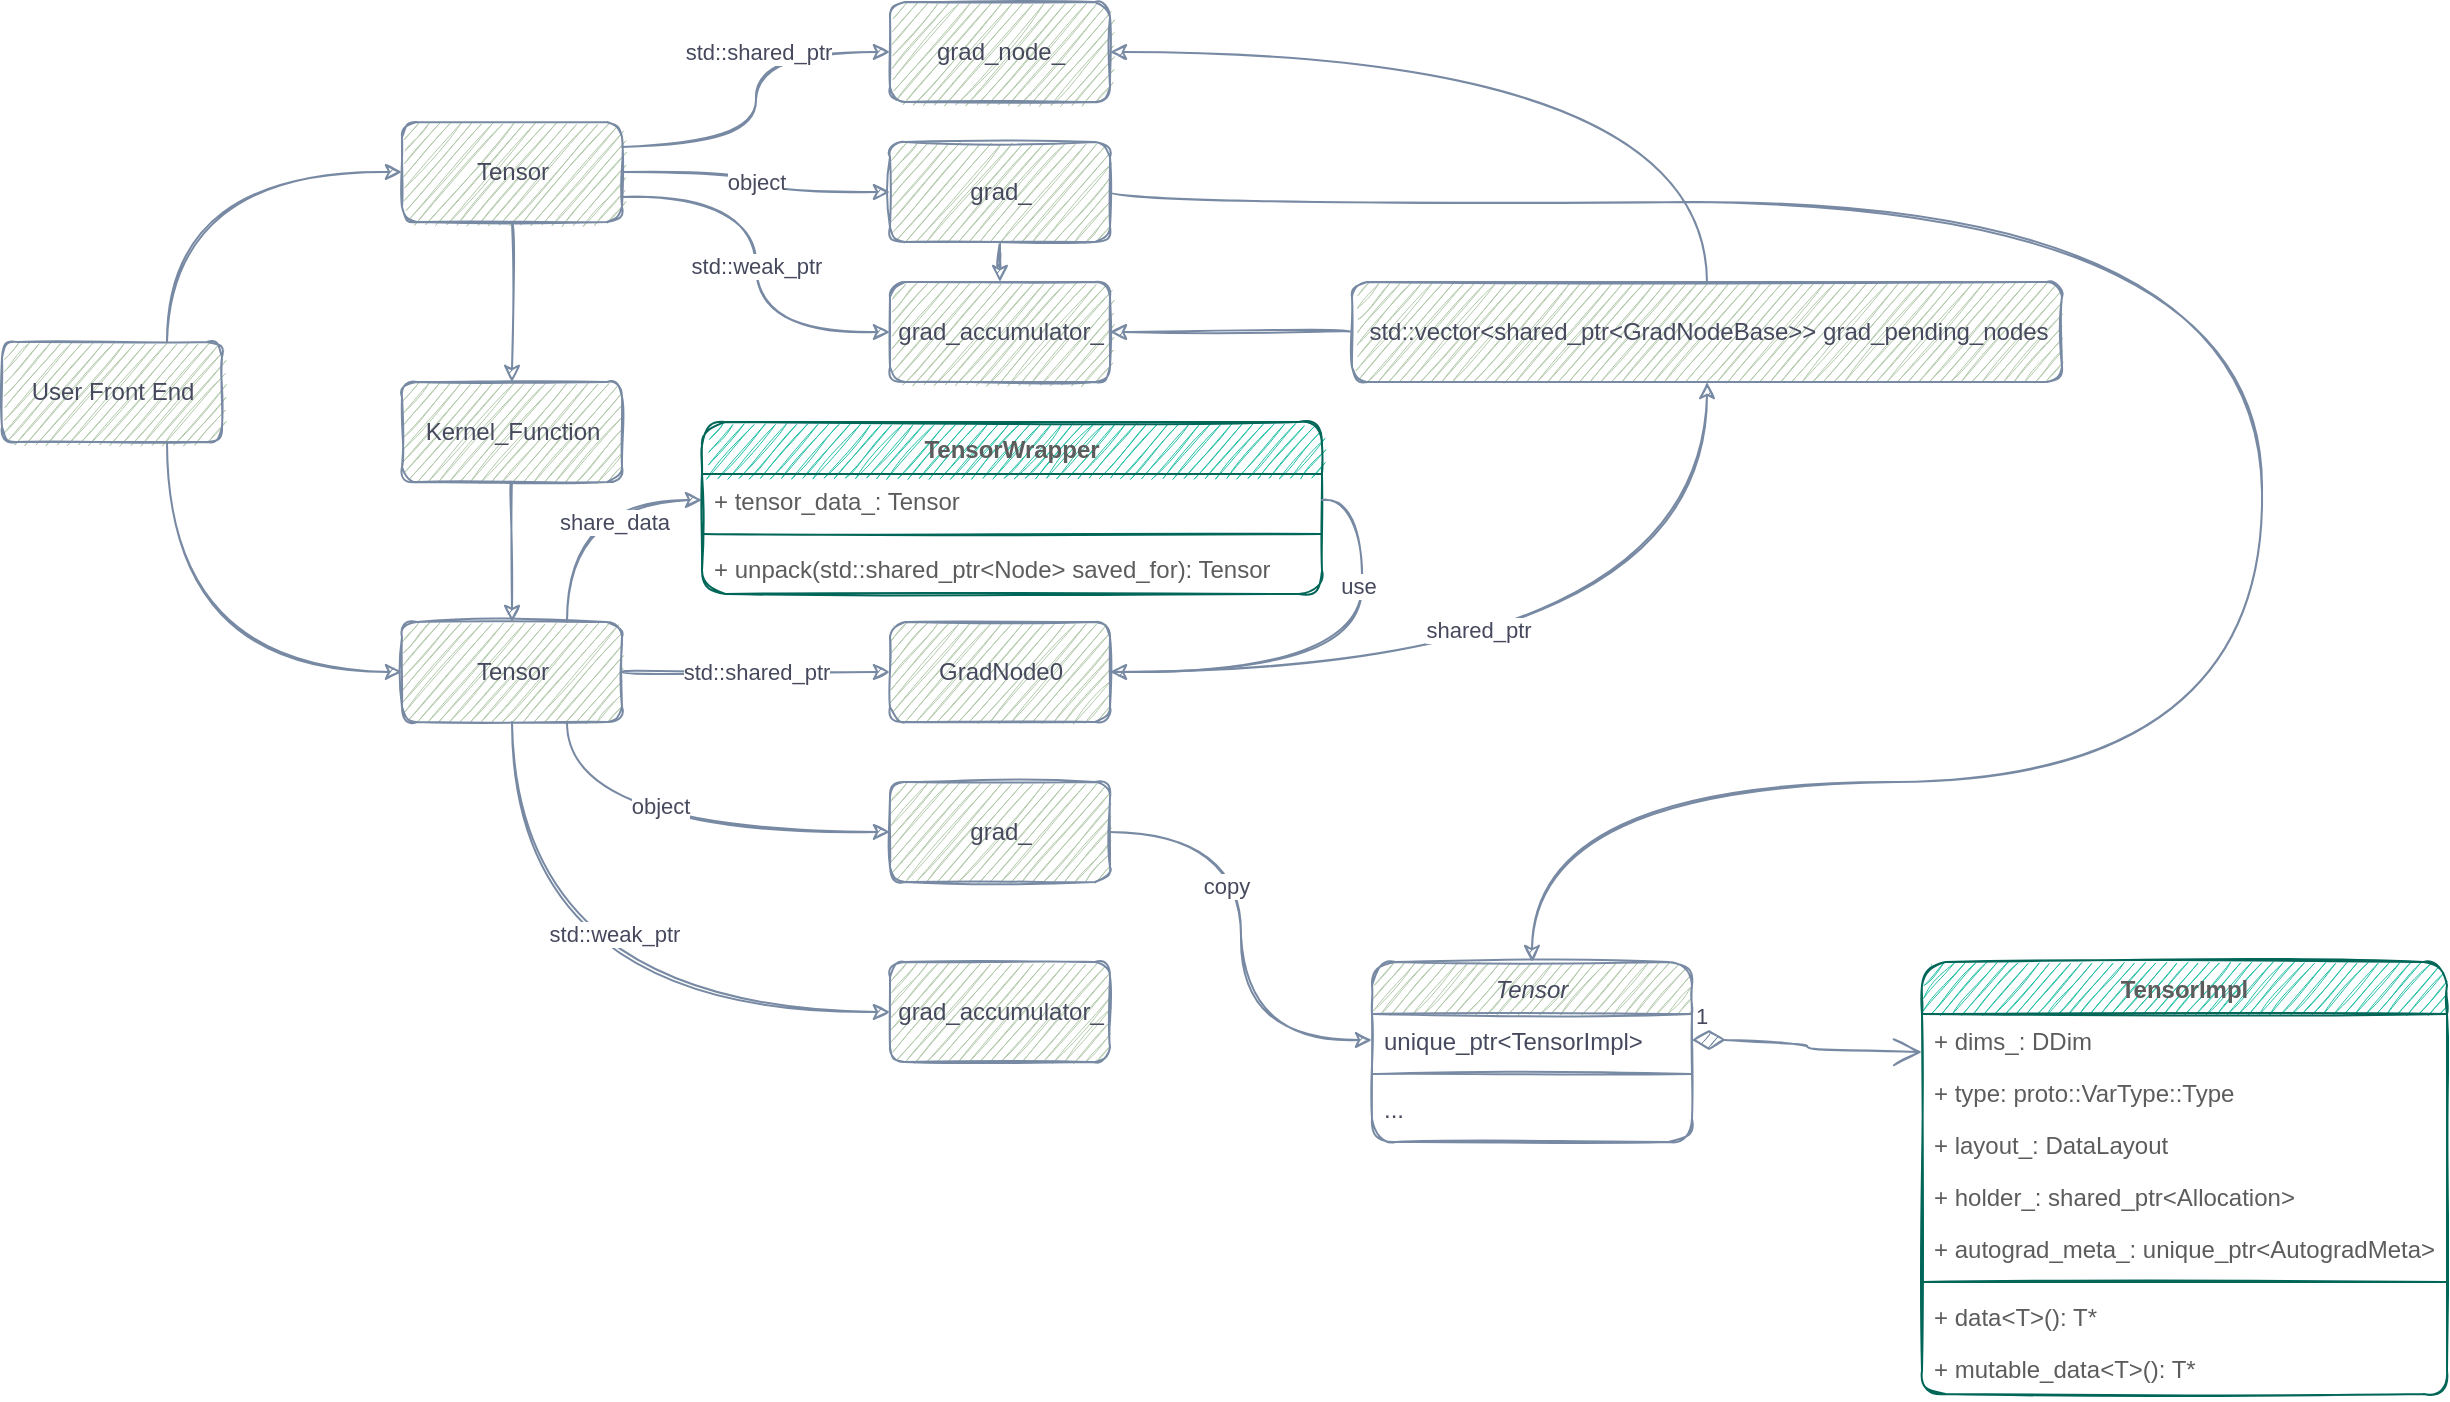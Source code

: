 <mxfile version="14.7.0" type="github"><diagram id="wdjLH5UwVM_nEjBRr2EJ" name="Page-1"><mxGraphModel dx="1351" dy="796" grid="1" gridSize="10" guides="1" tooltips="1" connect="1" arrows="1" fold="1" page="1" pageScale="1" pageWidth="850" pageHeight="1100" math="0" shadow="0"><root><mxCell id="0"/><mxCell id="1" parent="0"/><mxCell id="DjDlUBk-94I_P1uRHrz8-1" style="edgeStyle=orthogonalEdgeStyle;curved=1;rounded=1;sketch=1;orthogonalLoop=1;jettySize=auto;html=1;exitX=0.5;exitY=1;exitDx=0;exitDy=0;entryX=0;entryY=0.5;entryDx=0;entryDy=0;fontColor=#46495D;strokeColor=#788AA3;fillColor=#B2C9AB;" edge="1" parent="1" source="DjDlUBk-94I_P1uRHrz8-8" target="DjDlUBk-94I_P1uRHrz8-19"><mxGeometry relative="1" as="geometry"/></mxCell><mxCell id="DjDlUBk-94I_P1uRHrz8-2" value="std::weak_ptr" style="edgeLabel;html=1;align=center;verticalAlign=middle;resizable=0;points=[];fontColor=#46495D;" vertex="1" connectable="0" parent="DjDlUBk-94I_P1uRHrz8-1"><mxGeometry x="0.174" y="39" relative="1" as="geometry"><mxPoint as="offset"/></mxGeometry></mxCell><mxCell id="DjDlUBk-94I_P1uRHrz8-3" style="edgeStyle=orthogonalEdgeStyle;curved=1;rounded=1;sketch=1;orthogonalLoop=1;jettySize=auto;html=1;exitX=0.75;exitY=1;exitDx=0;exitDy=0;entryX=0;entryY=0.5;entryDx=0;entryDy=0;fontColor=#46495D;strokeColor=#788AA3;fillColor=#B2C9AB;" edge="1" parent="1" source="DjDlUBk-94I_P1uRHrz8-8" target="DjDlUBk-94I_P1uRHrz8-15"><mxGeometry relative="1" as="geometry"/></mxCell><mxCell id="DjDlUBk-94I_P1uRHrz8-4" value="object" style="edgeLabel;html=1;align=center;verticalAlign=middle;resizable=0;points=[];fontColor=#46495D;" vertex="1" connectable="0" parent="DjDlUBk-94I_P1uRHrz8-3"><mxGeometry x="-0.068" y="13" relative="1" as="geometry"><mxPoint as="offset"/></mxGeometry></mxCell><mxCell id="DjDlUBk-94I_P1uRHrz8-5" value="std::shared_ptr" style="edgeStyle=orthogonalEdgeStyle;curved=1;rounded=1;sketch=1;orthogonalLoop=1;jettySize=auto;html=1;exitX=1;exitY=0.5;exitDx=0;exitDy=0;entryX=0;entryY=0.5;entryDx=0;entryDy=0;fontColor=#46495D;strokeColor=#788AA3;fillColor=#B2C9AB;" edge="1" parent="1" source="DjDlUBk-94I_P1uRHrz8-8" target="DjDlUBk-94I_P1uRHrz8-12"><mxGeometry relative="1" as="geometry"/></mxCell><mxCell id="DjDlUBk-94I_P1uRHrz8-6" style="edgeStyle=orthogonalEdgeStyle;curved=1;rounded=1;sketch=1;orthogonalLoop=1;jettySize=auto;html=1;exitX=0.75;exitY=0;exitDx=0;exitDy=0;entryX=0;entryY=0.5;entryDx=0;entryDy=0;fontColor=#46495D;strokeColor=#788AA3;fillColor=#B2C9AB;" edge="1" parent="1" source="DjDlUBk-94I_P1uRHrz8-8" target="DjDlUBk-94I_P1uRHrz8-49"><mxGeometry relative="1" as="geometry"/></mxCell><mxCell id="DjDlUBk-94I_P1uRHrz8-7" value="share_data" style="edgeLabel;html=1;align=center;verticalAlign=middle;resizable=0;points=[];fontColor=#46495D;" vertex="1" connectable="0" parent="DjDlUBk-94I_P1uRHrz8-6"><mxGeometry x="0.304" y="-11" relative="1" as="geometry"><mxPoint as="offset"/></mxGeometry></mxCell><mxCell id="DjDlUBk-94I_P1uRHrz8-8" value="Tensor" style="html=1;rounded=1;sketch=1;fontColor=#46495D;strokeColor=#788AA3;fillColor=#B2C9AB;" vertex="1" parent="1"><mxGeometry x="210" y="840" width="110" height="50" as="geometry"/></mxCell><mxCell id="DjDlUBk-94I_P1uRHrz8-9" style="edgeStyle=orthogonalEdgeStyle;curved=1;rounded=1;sketch=1;orthogonalLoop=1;jettySize=auto;html=1;exitX=1;exitY=0.5;exitDx=0;exitDy=0;entryX=0.5;entryY=1;entryDx=0;entryDy=0;fontColor=#46495D;strokeColor=#788AA3;fillColor=#B2C9AB;" edge="1" parent="1" source="DjDlUBk-94I_P1uRHrz8-12" target="DjDlUBk-94I_P1uRHrz8-18"><mxGeometry relative="1" as="geometry"/></mxCell><mxCell id="DjDlUBk-94I_P1uRHrz8-10" value="shared_ptr" style="edgeLabel;html=1;align=center;verticalAlign=middle;resizable=0;points=[];fontColor=#46495D;" vertex="1" connectable="0" parent="DjDlUBk-94I_P1uRHrz8-9"><mxGeometry x="-0.178" y="21" relative="1" as="geometry"><mxPoint x="1" as="offset"/></mxGeometry></mxCell><mxCell id="DjDlUBk-94I_P1uRHrz8-11" style="edgeStyle=orthogonalEdgeStyle;curved=1;rounded=1;sketch=1;orthogonalLoop=1;jettySize=auto;html=1;exitX=1;exitY=0.5;exitDx=0;exitDy=0;entryX=0.5;entryY=0;entryDx=0;entryDy=0;fontColor=#46495D;strokeColor=#788AA3;fillColor=#B2C9AB;" edge="1" parent="1" source="DjDlUBk-94I_P1uRHrz8-28" target="DjDlUBk-94I_P1uRHrz8-29"><mxGeometry relative="1" as="geometry"><Array as="points"><mxPoint x="564" y="630"/><mxPoint x="1140" y="630"/><mxPoint x="1140" y="920"/><mxPoint x="775" y="920"/></Array></mxGeometry></mxCell><mxCell id="DjDlUBk-94I_P1uRHrz8-12" value="GradNode0" style="html=1;rounded=1;sketch=1;fontColor=#46495D;strokeColor=#788AA3;fillColor=#B2C9AB;" vertex="1" parent="1"><mxGeometry x="454" y="840" width="110" height="50" as="geometry"/></mxCell><mxCell id="DjDlUBk-94I_P1uRHrz8-13" style="edgeStyle=orthogonalEdgeStyle;curved=1;rounded=1;sketch=1;orthogonalLoop=1;jettySize=auto;html=1;exitX=1;exitY=0.5;exitDx=0;exitDy=0;entryX=0;entryY=0.5;entryDx=0;entryDy=0;fontColor=#46495D;strokeColor=#788AA3;fillColor=#B2C9AB;" edge="1" parent="1" source="DjDlUBk-94I_P1uRHrz8-15" target="DjDlUBk-94I_P1uRHrz8-30"><mxGeometry relative="1" as="geometry"/></mxCell><mxCell id="DjDlUBk-94I_P1uRHrz8-14" value="copy" style="edgeLabel;html=1;align=center;verticalAlign=middle;resizable=0;points=[];fontColor=#46495D;" vertex="1" connectable="0" parent="DjDlUBk-94I_P1uRHrz8-13"><mxGeometry x="-0.221" y="-8" relative="1" as="geometry"><mxPoint y="1" as="offset"/></mxGeometry></mxCell><mxCell id="DjDlUBk-94I_P1uRHrz8-15" value="grad_" style="html=1;rounded=1;sketch=1;fontColor=#46495D;strokeColor=#788AA3;fillColor=#B2C9AB;" vertex="1" parent="1"><mxGeometry x="454" y="920" width="110" height="50" as="geometry"/></mxCell><mxCell id="DjDlUBk-94I_P1uRHrz8-16" style="edgeStyle=orthogonalEdgeStyle;curved=1;rounded=1;sketch=1;orthogonalLoop=1;jettySize=auto;html=1;exitX=0.5;exitY=0;exitDx=0;exitDy=0;entryX=1;entryY=0.5;entryDx=0;entryDy=0;fontColor=#46495D;strokeColor=#788AA3;fillColor=#B2C9AB;" edge="1" parent="1" source="DjDlUBk-94I_P1uRHrz8-18" target="DjDlUBk-94I_P1uRHrz8-54"><mxGeometry relative="1" as="geometry"><mxPoint x="564" y="555" as="targetPoint"/></mxGeometry></mxCell><mxCell id="DjDlUBk-94I_P1uRHrz8-17" style="edgeStyle=orthogonalEdgeStyle;curved=1;rounded=1;sketch=1;orthogonalLoop=1;jettySize=auto;html=1;exitX=0;exitY=0.5;exitDx=0;exitDy=0;entryX=1;entryY=0.5;entryDx=0;entryDy=0;fontColor=#46495D;strokeColor=#788AA3;fillColor=#B2C9AB;" edge="1" parent="1" source="DjDlUBk-94I_P1uRHrz8-18" target="DjDlUBk-94I_P1uRHrz8-26"><mxGeometry relative="1" as="geometry"/></mxCell><mxCell id="DjDlUBk-94I_P1uRHrz8-18" value="std::vector&amp;lt;shared_ptr&amp;lt;GradNodeBase&amp;gt;&amp;gt; grad_pending_nodes" style="html=1;rounded=1;sketch=1;fontColor=#46495D;strokeColor=#788AA3;fillColor=#B2C9AB;" vertex="1" parent="1"><mxGeometry x="685" y="670" width="355" height="50" as="geometry"/></mxCell><mxCell id="DjDlUBk-94I_P1uRHrz8-19" value="grad_accumulator_" style="html=1;rounded=1;sketch=1;fontColor=#46495D;strokeColor=#788AA3;fillColor=#B2C9AB;" vertex="1" parent="1"><mxGeometry x="454" y="1010" width="110" height="50" as="geometry"/></mxCell><mxCell id="DjDlUBk-94I_P1uRHrz8-20" style="edgeStyle=orthogonalEdgeStyle;curved=1;rounded=1;sketch=1;orthogonalLoop=1;jettySize=auto;html=1;exitX=1;exitY=0.25;exitDx=0;exitDy=0;entryX=0;entryY=0.5;entryDx=0;entryDy=0;fontColor=#46495D;strokeColor=#788AA3;fillColor=#B2C9AB;" edge="1" parent="1" source="DjDlUBk-94I_P1uRHrz8-25" target="DjDlUBk-94I_P1uRHrz8-54"><mxGeometry relative="1" as="geometry"><mxPoint x="454" y="555" as="targetPoint"/></mxGeometry></mxCell><mxCell id="DjDlUBk-94I_P1uRHrz8-21" value="std::shared_ptr" style="edgeLabel;html=1;align=center;verticalAlign=middle;resizable=0;points=[];fontColor=#46495D;" vertex="1" connectable="0" parent="DjDlUBk-94I_P1uRHrz8-20"><mxGeometry x="0.274" relative="1" as="geometry"><mxPoint as="offset"/></mxGeometry></mxCell><mxCell id="DjDlUBk-94I_P1uRHrz8-22" value="std::weak_ptr" style="edgeStyle=orthogonalEdgeStyle;curved=1;rounded=1;sketch=1;orthogonalLoop=1;jettySize=auto;html=1;exitX=1;exitY=0.75;exitDx=0;exitDy=0;entryX=0;entryY=0.5;entryDx=0;entryDy=0;fontColor=#46495D;strokeColor=#788AA3;fillColor=#B2C9AB;" edge="1" parent="1" source="DjDlUBk-94I_P1uRHrz8-25" target="DjDlUBk-94I_P1uRHrz8-26"><mxGeometry relative="1" as="geometry"/></mxCell><mxCell id="DjDlUBk-94I_P1uRHrz8-23" value="object" style="edgeStyle=orthogonalEdgeStyle;curved=1;rounded=1;sketch=1;orthogonalLoop=1;jettySize=auto;html=1;exitX=1;exitY=0.5;exitDx=0;exitDy=0;entryX=0;entryY=0.5;entryDx=0;entryDy=0;fontColor=#46495D;strokeColor=#788AA3;fillColor=#B2C9AB;" edge="1" parent="1" source="DjDlUBk-94I_P1uRHrz8-25" target="DjDlUBk-94I_P1uRHrz8-28"><mxGeometry relative="1" as="geometry"/></mxCell><mxCell id="DjDlUBk-94I_P1uRHrz8-24" style="edgeStyle=orthogonalEdgeStyle;curved=1;rounded=1;sketch=1;orthogonalLoop=1;jettySize=auto;html=1;exitX=0.5;exitY=1;exitDx=0;exitDy=0;fontColor=#46495D;strokeColor=#788AA3;fillColor=#B2C9AB;" edge="1" parent="1" source="DjDlUBk-94I_P1uRHrz8-25" target="DjDlUBk-94I_P1uRHrz8-38"><mxGeometry relative="1" as="geometry"/></mxCell><mxCell id="DjDlUBk-94I_P1uRHrz8-25" value="Tensor" style="html=1;rounded=1;sketch=1;fontColor=#46495D;strokeColor=#788AA3;fillColor=#B2C9AB;" vertex="1" parent="1"><mxGeometry x="210" y="590" width="110" height="50" as="geometry"/></mxCell><mxCell id="DjDlUBk-94I_P1uRHrz8-26" value="grad_accumulator_" style="html=1;rounded=1;sketch=1;fontColor=#46495D;strokeColor=#788AA3;fillColor=#B2C9AB;" vertex="1" parent="1"><mxGeometry x="454" y="670" width="110" height="50" as="geometry"/></mxCell><mxCell id="DjDlUBk-94I_P1uRHrz8-27" value="" style="edgeStyle=orthogonalEdgeStyle;curved=1;rounded=1;sketch=1;orthogonalLoop=1;jettySize=auto;html=1;fontColor=#46495D;strokeColor=#788AA3;fillColor=#B2C9AB;" edge="1" parent="1" source="DjDlUBk-94I_P1uRHrz8-28" target="DjDlUBk-94I_P1uRHrz8-26"><mxGeometry relative="1" as="geometry"/></mxCell><mxCell id="DjDlUBk-94I_P1uRHrz8-28" value="grad_" style="html=1;rounded=1;sketch=1;fontColor=#46495D;strokeColor=#788AA3;fillColor=#B2C9AB;" vertex="1" parent="1"><mxGeometry x="454" y="600" width="110" height="50" as="geometry"/></mxCell><mxCell id="DjDlUBk-94I_P1uRHrz8-29" value="Tensor" style="swimlane;fontStyle=2;align=center;verticalAlign=top;childLayout=stackLayout;horizontal=1;startSize=26;horizontalStack=0;resizeParent=1;resizeLast=0;collapsible=1;marginBottom=0;shadow=0;strokeWidth=1;fillColor=#B2C9AB;strokeColor=#788AA3;fontColor=#46495D;sketch=1;rounded=1;" vertex="1" parent="1"><mxGeometry x="695" y="1010" width="160" height="90" as="geometry"><mxRectangle x="230" y="140" width="160" height="26" as="alternateBounds"/></mxGeometry></mxCell><mxCell id="DjDlUBk-94I_P1uRHrz8-30" value="unique_ptr&lt;TensorImpl&gt;" style="text;align=left;verticalAlign=top;spacingLeft=4;spacingRight=4;overflow=hidden;rotatable=0;points=[[0,0.5],[1,0.5]];portConstraint=eastwest;shadow=0;html=0;fontColor=#46495D;sketch=1;rounded=1;" vertex="1" parent="DjDlUBk-94I_P1uRHrz8-29"><mxGeometry y="26" width="160" height="26" as="geometry"/></mxCell><mxCell id="DjDlUBk-94I_P1uRHrz8-31" value="" style="line;html=1;strokeWidth=1;align=left;verticalAlign=middle;spacingTop=-1;spacingLeft=3;spacingRight=3;rotatable=0;labelPosition=right;points=[];portConstraint=eastwest;fillColor=#B2C9AB;strokeColor=#788AA3;fontColor=#46495D;sketch=1;rounded=1;" vertex="1" parent="DjDlUBk-94I_P1uRHrz8-29"><mxGeometry y="52" width="160" height="8" as="geometry"/></mxCell><mxCell id="DjDlUBk-94I_P1uRHrz8-32" value="..." style="text;align=left;verticalAlign=top;spacingLeft=4;spacingRight=4;overflow=hidden;rotatable=0;points=[[0,0.5],[1,0.5]];portConstraint=eastwest;fontColor=#46495D;sketch=1;rounded=1;" vertex="1" parent="DjDlUBk-94I_P1uRHrz8-29"><mxGeometry y="60" width="160" height="26" as="geometry"/></mxCell><mxCell id="DjDlUBk-94I_P1uRHrz8-33" value="1" style="endArrow=open;html=1;endSize=12;startArrow=diamondThin;startSize=14;startFill=1;edgeStyle=orthogonalEdgeStyle;align=left;verticalAlign=bottom;entryX=0;entryY=0.5;entryDx=0;entryDy=0;strokeColor=#788AA3;fontColor=#46495D;curved=1;sketch=1;exitX=1;exitY=0.5;exitDx=0;exitDy=0;" edge="1" parent="1" source="DjDlUBk-94I_P1uRHrz8-30"><mxGeometry x="-1" y="3" relative="1" as="geometry"><mxPoint x="740" y="1025" as="sourcePoint"/><mxPoint x="970" y="1055" as="targetPoint"/></mxGeometry></mxCell><mxCell id="DjDlUBk-94I_P1uRHrz8-34" style="edgeStyle=orthogonalEdgeStyle;curved=1;rounded=1;sketch=1;orthogonalLoop=1;jettySize=auto;html=1;exitX=0.75;exitY=0;exitDx=0;exitDy=0;entryX=0;entryY=0.5;entryDx=0;entryDy=0;fontColor=#46495D;strokeColor=#788AA3;fillColor=#B2C9AB;" edge="1" parent="1" source="DjDlUBk-94I_P1uRHrz8-36" target="DjDlUBk-94I_P1uRHrz8-25"><mxGeometry relative="1" as="geometry"/></mxCell><mxCell id="DjDlUBk-94I_P1uRHrz8-35" style="edgeStyle=orthogonalEdgeStyle;curved=1;rounded=1;sketch=1;orthogonalLoop=1;jettySize=auto;html=1;exitX=0.75;exitY=1;exitDx=0;exitDy=0;entryX=0;entryY=0.5;entryDx=0;entryDy=0;fontColor=#46495D;strokeColor=#788AA3;fillColor=#B2C9AB;" edge="1" parent="1" source="DjDlUBk-94I_P1uRHrz8-36" target="DjDlUBk-94I_P1uRHrz8-8"><mxGeometry relative="1" as="geometry"/></mxCell><mxCell id="DjDlUBk-94I_P1uRHrz8-36" value="User Front End" style="html=1;rounded=1;sketch=1;fontColor=#46495D;strokeColor=#788AA3;fillColor=#B2C9AB;" vertex="1" parent="1"><mxGeometry x="10" y="700" width="110" height="50" as="geometry"/></mxCell><mxCell id="DjDlUBk-94I_P1uRHrz8-37" style="edgeStyle=orthogonalEdgeStyle;curved=1;rounded=1;sketch=1;orthogonalLoop=1;jettySize=auto;html=1;exitX=0.5;exitY=1;exitDx=0;exitDy=0;entryX=0.5;entryY=0;entryDx=0;entryDy=0;fontColor=#46495D;strokeColor=#788AA3;fillColor=#B2C9AB;" edge="1" parent="1" source="DjDlUBk-94I_P1uRHrz8-38" target="DjDlUBk-94I_P1uRHrz8-8"><mxGeometry relative="1" as="geometry"/></mxCell><mxCell id="DjDlUBk-94I_P1uRHrz8-38" value="Kernel_Function" style="html=1;rounded=1;sketch=1;fontColor=#46495D;strokeColor=#788AA3;fillColor=#B2C9AB;" vertex="1" parent="1"><mxGeometry x="210" y="720" width="110" height="50" as="geometry"/></mxCell><mxCell id="DjDlUBk-94I_P1uRHrz8-39" value="TensorImpl" style="swimlane;fontStyle=1;align=center;verticalAlign=top;childLayout=stackLayout;horizontal=1;startSize=26;horizontalStack=0;resizeParent=1;resizeParentMax=0;resizeLast=0;collapsible=1;marginBottom=0;sketch=1;rounded=1;fillColor=#21C0A5;strokeColor=#006658;fontColor=#5C5C5C;" vertex="1" parent="1"><mxGeometry x="970" y="1010" width="262.5" height="216" as="geometry"/></mxCell><mxCell id="DjDlUBk-94I_P1uRHrz8-40" value="+ dims_: DDim" style="text;strokeColor=none;fillColor=none;align=left;verticalAlign=top;spacingLeft=4;spacingRight=4;overflow=hidden;rotatable=0;points=[[0,0.5],[1,0.5]];portConstraint=eastwest;sketch=1;rounded=1;fontColor=#5C5C5C;" vertex="1" parent="DjDlUBk-94I_P1uRHrz8-39"><mxGeometry y="26" width="262.5" height="26" as="geometry"/></mxCell><mxCell id="DjDlUBk-94I_P1uRHrz8-41" value="+ type: proto::VarType::Type" style="text;strokeColor=none;fillColor=none;align=left;verticalAlign=top;spacingLeft=4;spacingRight=4;overflow=hidden;rotatable=0;points=[[0,0.5],[1,0.5]];portConstraint=eastwest;sketch=1;rounded=1;fontColor=#5C5C5C;" vertex="1" parent="DjDlUBk-94I_P1uRHrz8-39"><mxGeometry y="52" width="262.5" height="26" as="geometry"/></mxCell><mxCell id="DjDlUBk-94I_P1uRHrz8-42" value="+ layout_: DataLayout" style="text;strokeColor=none;fillColor=none;align=left;verticalAlign=top;spacingLeft=4;spacingRight=4;overflow=hidden;rotatable=0;points=[[0,0.5],[1,0.5]];portConstraint=eastwest;sketch=1;rounded=1;fontColor=#5C5C5C;" vertex="1" parent="DjDlUBk-94I_P1uRHrz8-39"><mxGeometry y="78" width="262.5" height="26" as="geometry"/></mxCell><mxCell id="DjDlUBk-94I_P1uRHrz8-43" value="+ holder_: shared_ptr&lt;Allocation&gt;" style="text;strokeColor=none;fillColor=none;align=left;verticalAlign=top;spacingLeft=4;spacingRight=4;overflow=hidden;rotatable=0;points=[[0,0.5],[1,0.5]];portConstraint=eastwest;sketch=1;rounded=1;fontColor=#5C5C5C;" vertex="1" parent="DjDlUBk-94I_P1uRHrz8-39"><mxGeometry y="104" width="262.5" height="26" as="geometry"/></mxCell><mxCell id="DjDlUBk-94I_P1uRHrz8-44" value="+ autograd_meta_: unique_ptr&lt;AutogradMeta&gt;" style="text;strokeColor=none;fillColor=none;align=left;verticalAlign=top;spacingLeft=4;spacingRight=4;overflow=hidden;rotatable=0;points=[[0,0.5],[1,0.5]];portConstraint=eastwest;sketch=1;rounded=1;fontColor=#5C5C5C;" vertex="1" parent="DjDlUBk-94I_P1uRHrz8-39"><mxGeometry y="130" width="262.5" height="26" as="geometry"/></mxCell><mxCell id="DjDlUBk-94I_P1uRHrz8-45" value="" style="line;strokeWidth=1;fillColor=none;align=left;verticalAlign=middle;spacingTop=-1;spacingLeft=3;spacingRight=3;rotatable=0;labelPosition=right;points=[];portConstraint=eastwest;sketch=1;rounded=1;strokeColor=#006658;fontColor=#5C5C5C;" vertex="1" parent="DjDlUBk-94I_P1uRHrz8-39"><mxGeometry y="156" width="262.5" height="8" as="geometry"/></mxCell><mxCell id="DjDlUBk-94I_P1uRHrz8-46" value="+ data&lt;T&gt;(): T*" style="text;strokeColor=none;fillColor=none;align=left;verticalAlign=top;spacingLeft=4;spacingRight=4;overflow=hidden;rotatable=0;points=[[0,0.5],[1,0.5]];portConstraint=eastwest;sketch=1;rounded=1;fontColor=#5C5C5C;" vertex="1" parent="DjDlUBk-94I_P1uRHrz8-39"><mxGeometry y="164" width="262.5" height="26" as="geometry"/></mxCell><mxCell id="DjDlUBk-94I_P1uRHrz8-47" value="+ mutable_data&lt;T&gt;(): T*" style="text;strokeColor=none;fillColor=none;align=left;verticalAlign=top;spacingLeft=4;spacingRight=4;overflow=hidden;rotatable=0;points=[[0,0.5],[1,0.5]];portConstraint=eastwest;sketch=1;rounded=1;fontColor=#5C5C5C;" vertex="1" parent="DjDlUBk-94I_P1uRHrz8-39"><mxGeometry y="190" width="262.5" height="26" as="geometry"/></mxCell><mxCell id="DjDlUBk-94I_P1uRHrz8-48" value="TensorWrapper" style="swimlane;fontStyle=1;align=center;verticalAlign=top;childLayout=stackLayout;horizontal=1;startSize=26;horizontalStack=0;resizeParent=1;resizeParentMax=0;resizeLast=0;collapsible=1;marginBottom=0;sketch=1;rounded=1;fillColor=#21C0A5;strokeColor=#006658;fontColor=#5C5C5C;" vertex="1" parent="1"><mxGeometry x="360" y="740" width="310" height="86" as="geometry"/></mxCell><mxCell id="DjDlUBk-94I_P1uRHrz8-49" value="+ tensor_data_: Tensor" style="text;strokeColor=none;fillColor=none;align=left;verticalAlign=top;spacingLeft=4;spacingRight=4;overflow=hidden;rotatable=0;points=[[0,0.5],[1,0.5]];portConstraint=eastwest;sketch=1;rounded=1;fontColor=#5C5C5C;" vertex="1" parent="DjDlUBk-94I_P1uRHrz8-48"><mxGeometry y="26" width="310" height="26" as="geometry"/></mxCell><mxCell id="DjDlUBk-94I_P1uRHrz8-50" value="" style="line;strokeWidth=1;fillColor=none;align=left;verticalAlign=middle;spacingTop=-1;spacingLeft=3;spacingRight=3;rotatable=0;labelPosition=right;points=[];portConstraint=eastwest;sketch=1;rounded=1;strokeColor=#006658;fontColor=#5C5C5C;" vertex="1" parent="DjDlUBk-94I_P1uRHrz8-48"><mxGeometry y="52" width="310" height="8" as="geometry"/></mxCell><mxCell id="DjDlUBk-94I_P1uRHrz8-51" value="+ unpack(std::shared_ptr&lt;Node&gt; saved_for): Tensor" style="text;strokeColor=none;fillColor=none;align=left;verticalAlign=top;spacingLeft=4;spacingRight=4;overflow=hidden;rotatable=0;points=[[0,0.5],[1,0.5]];portConstraint=eastwest;sketch=1;rounded=1;fontColor=#5C5C5C;" vertex="1" parent="DjDlUBk-94I_P1uRHrz8-48"><mxGeometry y="60" width="310" height="26" as="geometry"/></mxCell><mxCell id="DjDlUBk-94I_P1uRHrz8-52" style="edgeStyle=orthogonalEdgeStyle;curved=1;rounded=1;sketch=1;orthogonalLoop=1;jettySize=auto;html=1;exitX=1;exitY=0.5;exitDx=0;exitDy=0;entryX=1;entryY=0.5;entryDx=0;entryDy=0;fontColor=#46495D;strokeColor=#788AA3;fillColor=#B2C9AB;" edge="1" parent="1" source="DjDlUBk-94I_P1uRHrz8-49" target="DjDlUBk-94I_P1uRHrz8-12"><mxGeometry relative="1" as="geometry"/></mxCell><mxCell id="DjDlUBk-94I_P1uRHrz8-53" value="use" style="edgeLabel;html=1;align=center;verticalAlign=middle;resizable=0;points=[];fontColor=#46495D;" vertex="1" connectable="0" parent="DjDlUBk-94I_P1uRHrz8-52"><mxGeometry x="-0.447" y="-2" relative="1" as="geometry"><mxPoint y="-1" as="offset"/></mxGeometry></mxCell><mxCell id="DjDlUBk-94I_P1uRHrz8-54" value="grad_node_" style="html=1;rounded=1;sketch=1;fontColor=#46495D;strokeColor=#788AA3;fillColor=#B2C9AB;" vertex="1" parent="1"><mxGeometry x="454" y="530" width="110" height="50" as="geometry"/></mxCell></root></mxGraphModel></diagram></mxfile>